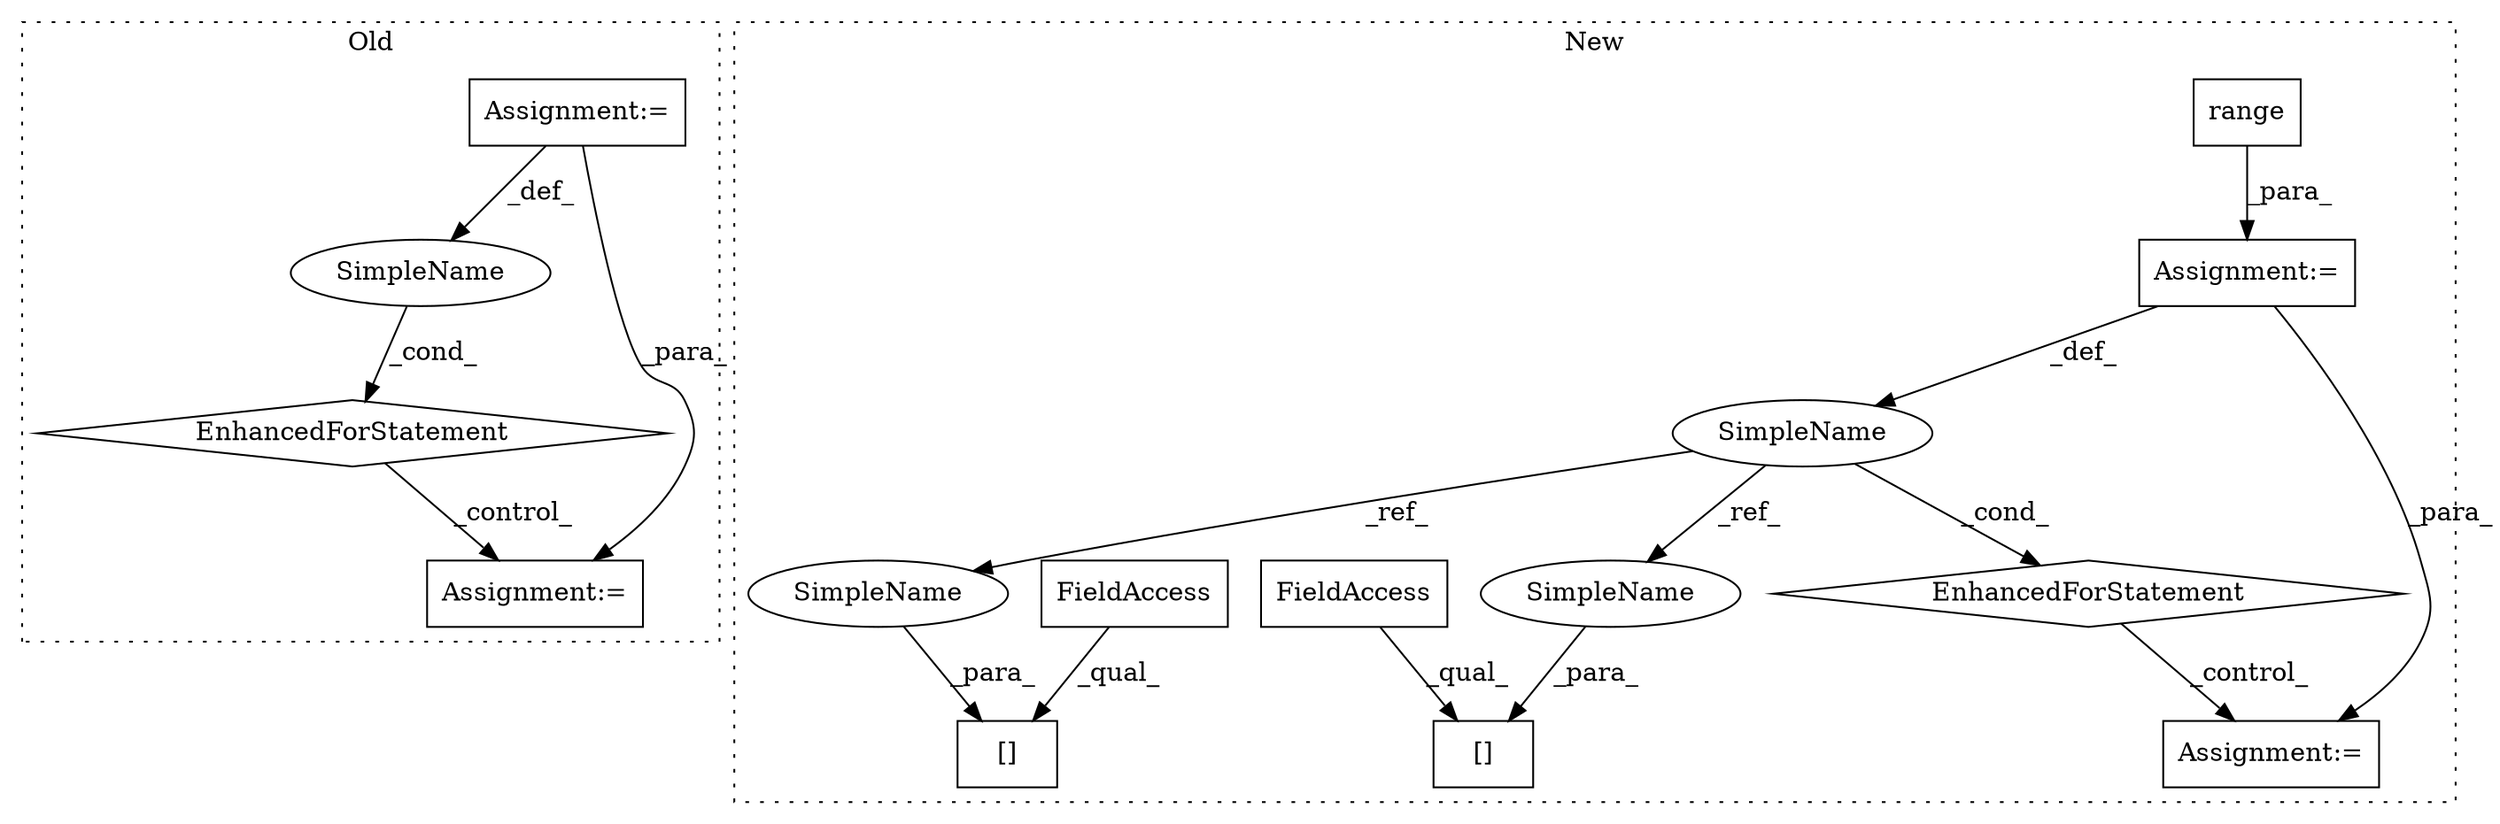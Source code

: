 digraph G {
subgraph cluster0 {
1 [label="EnhancedForStatement" a="70" s="233,299" l="53,2" shape="diamond"];
4 [label="Assignment:=" a="7" s="233,299" l="53,2" shape="box"];
10 [label="SimpleName" a="42" s="290" l="1" shape="ellipse"];
11 [label="Assignment:=" a="7" s="335" l="1" shape="box"];
label = "Old";
style="dotted";
}
subgraph cluster1 {
2 [label="range" a="32" s="537,546" l="6,1" shape="box"];
3 [label="Assignment:=" a="7" s="476,547" l="53,2" shape="box"];
5 [label="EnhancedForStatement" a="70" s="476,547" l="53,2" shape="diamond"];
6 [label="[]" a="2" s="568,575" l="6,1" shape="box"];
7 [label="SimpleName" a="42" s="533" l="1" shape="ellipse"];
8 [label="Assignment:=" a="7" s="577" l="2" shape="box"];
9 [label="FieldAccess" a="22" s="568" l="5" shape="box"];
12 [label="[]" a="2" s="568,575" l="6,1" shape="box"];
13 [label="FieldAccess" a="22" s="568" l="5" shape="box"];
14 [label="SimpleName" a="42" s="574" l="1" shape="ellipse"];
15 [label="SimpleName" a="42" s="574" l="1" shape="ellipse"];
label = "New";
style="dotted";
}
1 -> 11 [label="_control_"];
2 -> 3 [label="_para_"];
3 -> 8 [label="_para_"];
3 -> 7 [label="_def_"];
4 -> 11 [label="_para_"];
4 -> 10 [label="_def_"];
5 -> 8 [label="_control_"];
7 -> 14 [label="_ref_"];
7 -> 5 [label="_cond_"];
7 -> 15 [label="_ref_"];
9 -> 6 [label="_qual_"];
10 -> 1 [label="_cond_"];
13 -> 12 [label="_qual_"];
14 -> 12 [label="_para_"];
15 -> 6 [label="_para_"];
}